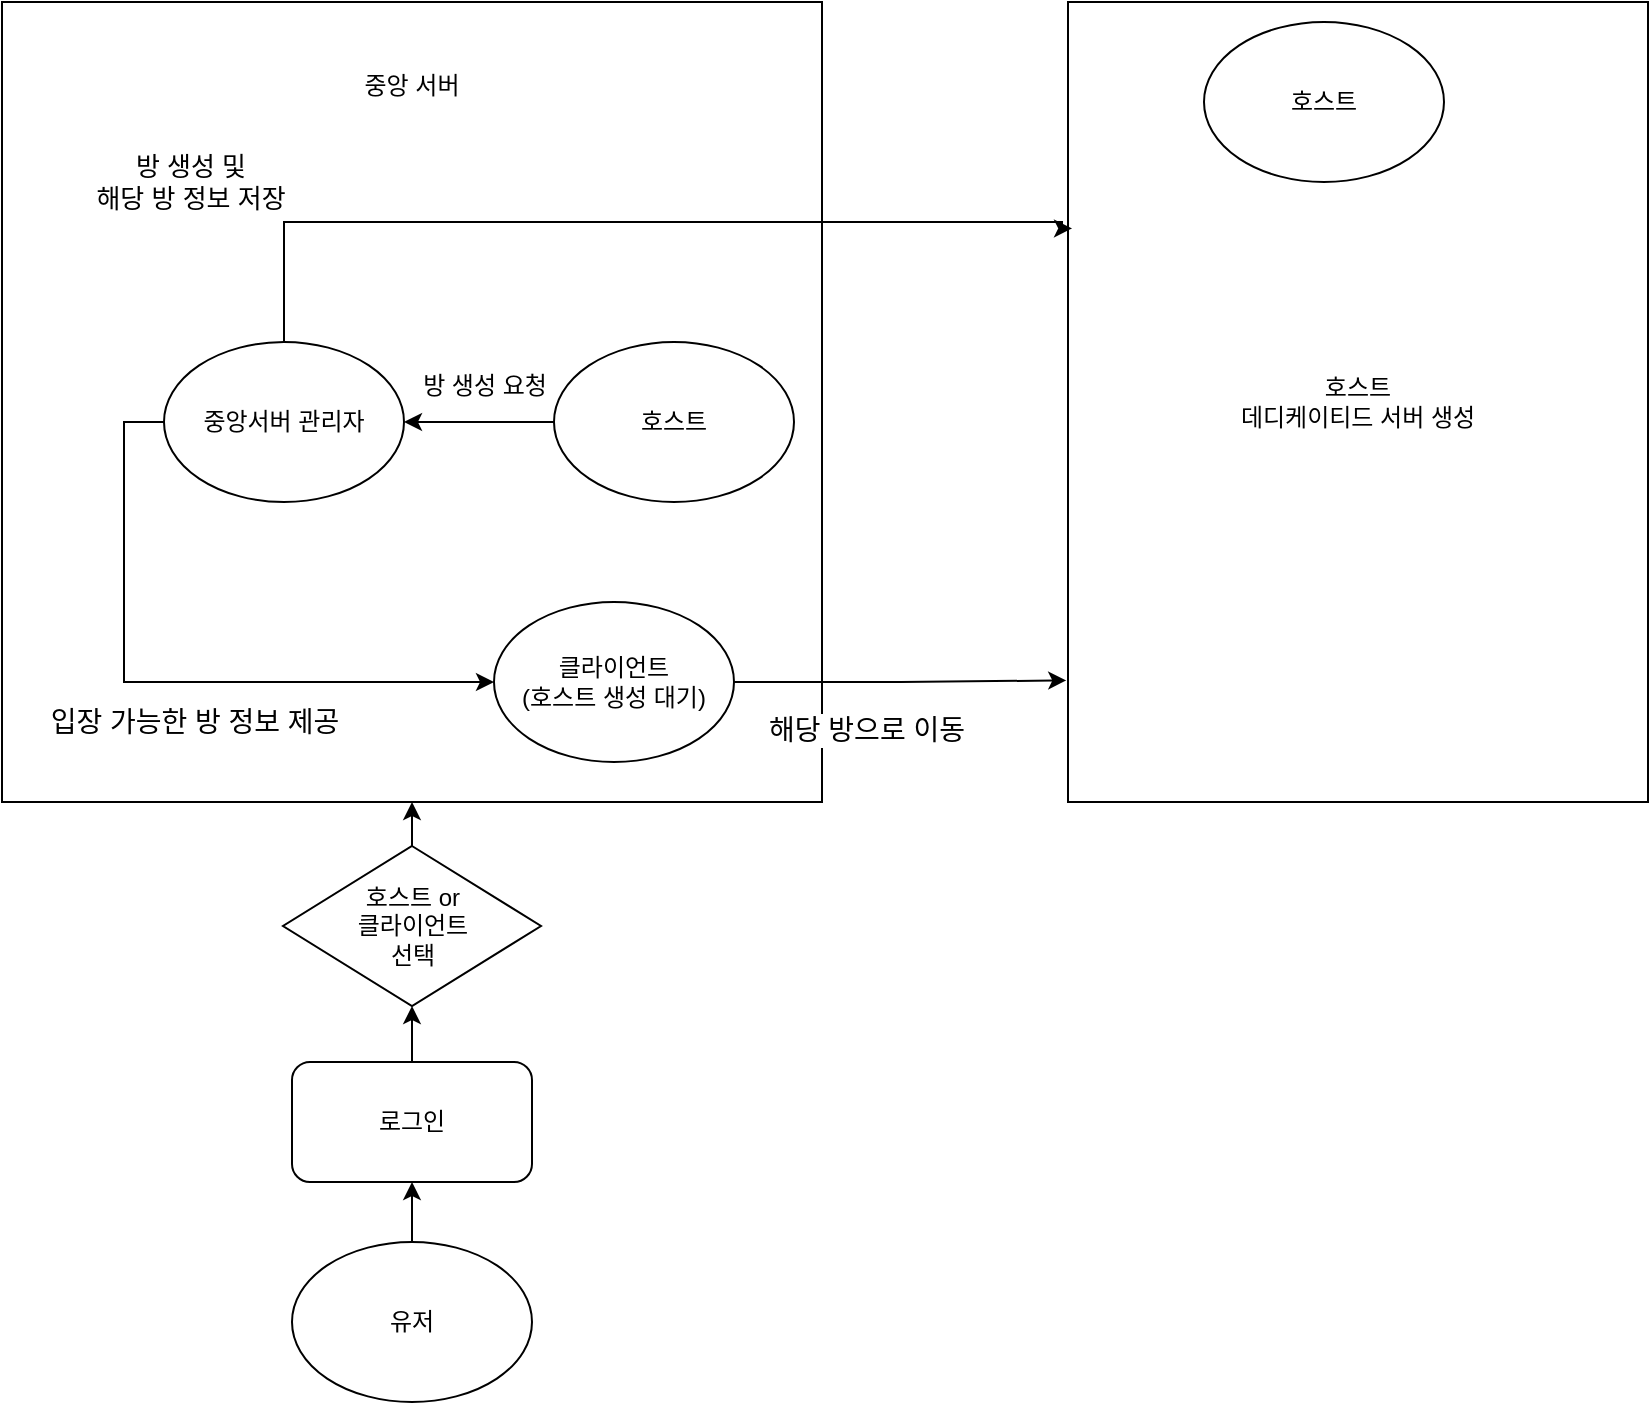 <mxfile version="24.5.4" type="github">
  <diagram name="페이지-1" id="RwjpeQ-wsuPHUZSMj2RQ">
    <mxGraphModel dx="1030" dy="736" grid="1" gridSize="10" guides="1" tooltips="1" connect="1" arrows="1" fold="1" page="1" pageScale="1" pageWidth="827" pageHeight="1169" math="0" shadow="0">
      <root>
        <mxCell id="0" />
        <mxCell id="1" parent="0" />
        <mxCell id="ZFRwJG-zgl2pVHwzz68P-17" style="edgeStyle=orthogonalEdgeStyle;rounded=0;orthogonalLoop=1;jettySize=auto;html=1;exitX=0.5;exitY=0;exitDx=0;exitDy=0;" edge="1" parent="1" source="ZFRwJG-zgl2pVHwzz68P-3" target="ZFRwJG-zgl2pVHwzz68P-9">
          <mxGeometry relative="1" as="geometry" />
        </mxCell>
        <mxCell id="ZFRwJG-zgl2pVHwzz68P-3" value="유저" style="ellipse;whiteSpace=wrap;html=1;" vertex="1" parent="1">
          <mxGeometry x="149" y="770" width="120" height="80" as="geometry" />
        </mxCell>
        <mxCell id="ZFRwJG-zgl2pVHwzz68P-8" value="중앙 서버&lt;div&gt;&lt;br&gt;&lt;/div&gt;&lt;div&gt;&lt;br&gt;&lt;/div&gt;&lt;div&gt;&lt;br&gt;&lt;/div&gt;&lt;div&gt;&lt;br&gt;&lt;/div&gt;&lt;div&gt;&lt;br&gt;&lt;/div&gt;&lt;div&gt;&lt;br&gt;&lt;/div&gt;&lt;div&gt;&lt;br&gt;&lt;/div&gt;&lt;div&gt;&lt;br&gt;&lt;/div&gt;&lt;div&gt;&lt;br&gt;&lt;/div&gt;&lt;div&gt;&lt;br&gt;&lt;/div&gt;&lt;div&gt;&lt;br&gt;&lt;/div&gt;&lt;div&gt;&lt;br&gt;&lt;/div&gt;&lt;div&gt;&lt;br&gt;&lt;/div&gt;&lt;div&gt;&lt;br&gt;&lt;/div&gt;&lt;div&gt;&lt;br&gt;&lt;/div&gt;&lt;div&gt;&lt;br&gt;&lt;/div&gt;&lt;div&gt;&lt;br&gt;&lt;/div&gt;&lt;div&gt;&lt;br&gt;&lt;/div&gt;&lt;div&gt;&lt;br&gt;&lt;/div&gt;&lt;div&gt;&lt;br&gt;&lt;/div&gt;&lt;div&gt;&lt;br&gt;&lt;/div&gt;&lt;div&gt;&lt;br&gt;&lt;/div&gt;" style="rounded=0;whiteSpace=wrap;html=1;" vertex="1" parent="1">
          <mxGeometry x="4" y="150" width="410" height="400" as="geometry" />
        </mxCell>
        <mxCell id="ZFRwJG-zgl2pVHwzz68P-38" style="edgeStyle=orthogonalEdgeStyle;rounded=0;orthogonalLoop=1;jettySize=auto;html=1;exitX=0.5;exitY=0;exitDx=0;exitDy=0;" edge="1" parent="1" source="ZFRwJG-zgl2pVHwzz68P-9" target="ZFRwJG-zgl2pVHwzz68P-37">
          <mxGeometry relative="1" as="geometry" />
        </mxCell>
        <mxCell id="ZFRwJG-zgl2pVHwzz68P-9" value="로그인" style="rounded=1;whiteSpace=wrap;html=1;" vertex="1" parent="1">
          <mxGeometry x="149" y="680" width="120" height="60" as="geometry" />
        </mxCell>
        <mxCell id="ZFRwJG-zgl2pVHwzz68P-28" style="edgeStyle=orthogonalEdgeStyle;rounded=0;orthogonalLoop=1;jettySize=auto;html=1;" edge="1" parent="1" source="ZFRwJG-zgl2pVHwzz68P-15" target="ZFRwJG-zgl2pVHwzz68P-27">
          <mxGeometry relative="1" as="geometry" />
        </mxCell>
        <mxCell id="ZFRwJG-zgl2pVHwzz68P-29" value="&lt;font style=&quot;font-size: 12px;&quot;&gt;방 생성 요청&lt;/font&gt;" style="edgeLabel;html=1;align=center;verticalAlign=middle;resizable=0;points=[];fontSize=12;" vertex="1" connectable="0" parent="ZFRwJG-zgl2pVHwzz68P-28">
          <mxGeometry x="-0.12" y="6" relative="1" as="geometry">
            <mxPoint x="-2" y="-24" as="offset" />
          </mxGeometry>
        </mxCell>
        <mxCell id="ZFRwJG-zgl2pVHwzz68P-15" value="호스트" style="ellipse;whiteSpace=wrap;html=1;" vertex="1" parent="1">
          <mxGeometry x="280" y="320" width="120" height="80" as="geometry" />
        </mxCell>
        <mxCell id="ZFRwJG-zgl2pVHwzz68P-35" style="edgeStyle=orthogonalEdgeStyle;rounded=0;orthogonalLoop=1;jettySize=auto;html=1;entryX=-0.003;entryY=0.848;entryDx=0;entryDy=0;entryPerimeter=0;" edge="1" parent="1" source="ZFRwJG-zgl2pVHwzz68P-16" target="ZFRwJG-zgl2pVHwzz68P-20">
          <mxGeometry relative="1" as="geometry">
            <Array as="points" />
          </mxGeometry>
        </mxCell>
        <mxCell id="ZFRwJG-zgl2pVHwzz68P-36" value="&lt;font style=&quot;font-size: 14px;&quot;&gt;해당 방으로 이동&lt;/font&gt;" style="edgeLabel;html=1;align=center;verticalAlign=middle;resizable=0;points=[];" vertex="1" connectable="0" parent="ZFRwJG-zgl2pVHwzz68P-35">
          <mxGeometry x="-0.193" y="-3" relative="1" as="geometry">
            <mxPoint x="-2" y="21" as="offset" />
          </mxGeometry>
        </mxCell>
        <mxCell id="ZFRwJG-zgl2pVHwzz68P-16" value="클라이언트&lt;div&gt;(호스트 생성 대기)&lt;/div&gt;" style="ellipse;whiteSpace=wrap;html=1;" vertex="1" parent="1">
          <mxGeometry x="250" y="450" width="120" height="80" as="geometry" />
        </mxCell>
        <mxCell id="ZFRwJG-zgl2pVHwzz68P-20" value="호스트&lt;div&gt;데디케이티드 서버 생성&lt;/div&gt;" style="whiteSpace=wrap;html=1;" vertex="1" parent="1">
          <mxGeometry x="537" y="150" width="290" height="400" as="geometry" />
        </mxCell>
        <mxCell id="ZFRwJG-zgl2pVHwzz68P-22" value="호스트" style="ellipse;whiteSpace=wrap;html=1;" vertex="1" parent="1">
          <mxGeometry x="605" y="160" width="120" height="80" as="geometry" />
        </mxCell>
        <mxCell id="ZFRwJG-zgl2pVHwzz68P-33" style="edgeStyle=orthogonalEdgeStyle;rounded=0;orthogonalLoop=1;jettySize=auto;html=1;exitX=0;exitY=0.5;exitDx=0;exitDy=0;entryX=0;entryY=0.5;entryDx=0;entryDy=0;" edge="1" parent="1" source="ZFRwJG-zgl2pVHwzz68P-27" target="ZFRwJG-zgl2pVHwzz68P-16">
          <mxGeometry relative="1" as="geometry" />
        </mxCell>
        <mxCell id="ZFRwJG-zgl2pVHwzz68P-34" value="&lt;font style=&quot;font-size: 14px;&quot;&gt;입장 가능한 방 정보 제공&lt;/font&gt;" style="edgeLabel;html=1;align=center;verticalAlign=middle;resizable=0;points=[];" vertex="1" connectable="0" parent="ZFRwJG-zgl2pVHwzz68P-33">
          <mxGeometry x="-0.045" y="4" relative="1" as="geometry">
            <mxPoint x="25" y="24" as="offset" />
          </mxGeometry>
        </mxCell>
        <mxCell id="ZFRwJG-zgl2pVHwzz68P-27" value="중앙서버 관리자" style="ellipse;whiteSpace=wrap;html=1;" vertex="1" parent="1">
          <mxGeometry x="85" y="320" width="120" height="80" as="geometry" />
        </mxCell>
        <mxCell id="ZFRwJG-zgl2pVHwzz68P-31" style="edgeStyle=orthogonalEdgeStyle;rounded=0;orthogonalLoop=1;jettySize=auto;html=1;exitX=0.5;exitY=0;exitDx=0;exitDy=0;entryX=0.007;entryY=0.283;entryDx=0;entryDy=0;entryPerimeter=0;" edge="1" parent="1" source="ZFRwJG-zgl2pVHwzz68P-27" target="ZFRwJG-zgl2pVHwzz68P-20">
          <mxGeometry relative="1" as="geometry">
            <Array as="points">
              <mxPoint x="145" y="260" />
              <mxPoint x="534" y="260" />
              <mxPoint x="534" y="263" />
            </Array>
          </mxGeometry>
        </mxCell>
        <mxCell id="ZFRwJG-zgl2pVHwzz68P-32" value="&lt;font style=&quot;font-size: 13px;&quot;&gt;방 생성 및&lt;/font&gt;&lt;div&gt;&lt;span style=&quot;font-size: 13px;&quot;&gt;해당 방 정보 저장&lt;/span&gt;&lt;/div&gt;" style="edgeLabel;html=1;align=center;verticalAlign=middle;resizable=0;points=[];" vertex="1" connectable="0" parent="ZFRwJG-zgl2pVHwzz68P-31">
          <mxGeometry x="-0.434" y="1" relative="1" as="geometry">
            <mxPoint x="-117" y="-19" as="offset" />
          </mxGeometry>
        </mxCell>
        <mxCell id="ZFRwJG-zgl2pVHwzz68P-39" style="edgeStyle=orthogonalEdgeStyle;rounded=0;orthogonalLoop=1;jettySize=auto;html=1;" edge="1" parent="1" source="ZFRwJG-zgl2pVHwzz68P-37" target="ZFRwJG-zgl2pVHwzz68P-8">
          <mxGeometry relative="1" as="geometry" />
        </mxCell>
        <mxCell id="ZFRwJG-zgl2pVHwzz68P-37" value="호스트 or&lt;div&gt;클라이언트&lt;/div&gt;&lt;div&gt;선택&lt;/div&gt;" style="rhombus;whiteSpace=wrap;html=1;" vertex="1" parent="1">
          <mxGeometry x="144.5" y="572" width="129" height="80" as="geometry" />
        </mxCell>
      </root>
    </mxGraphModel>
  </diagram>
</mxfile>
